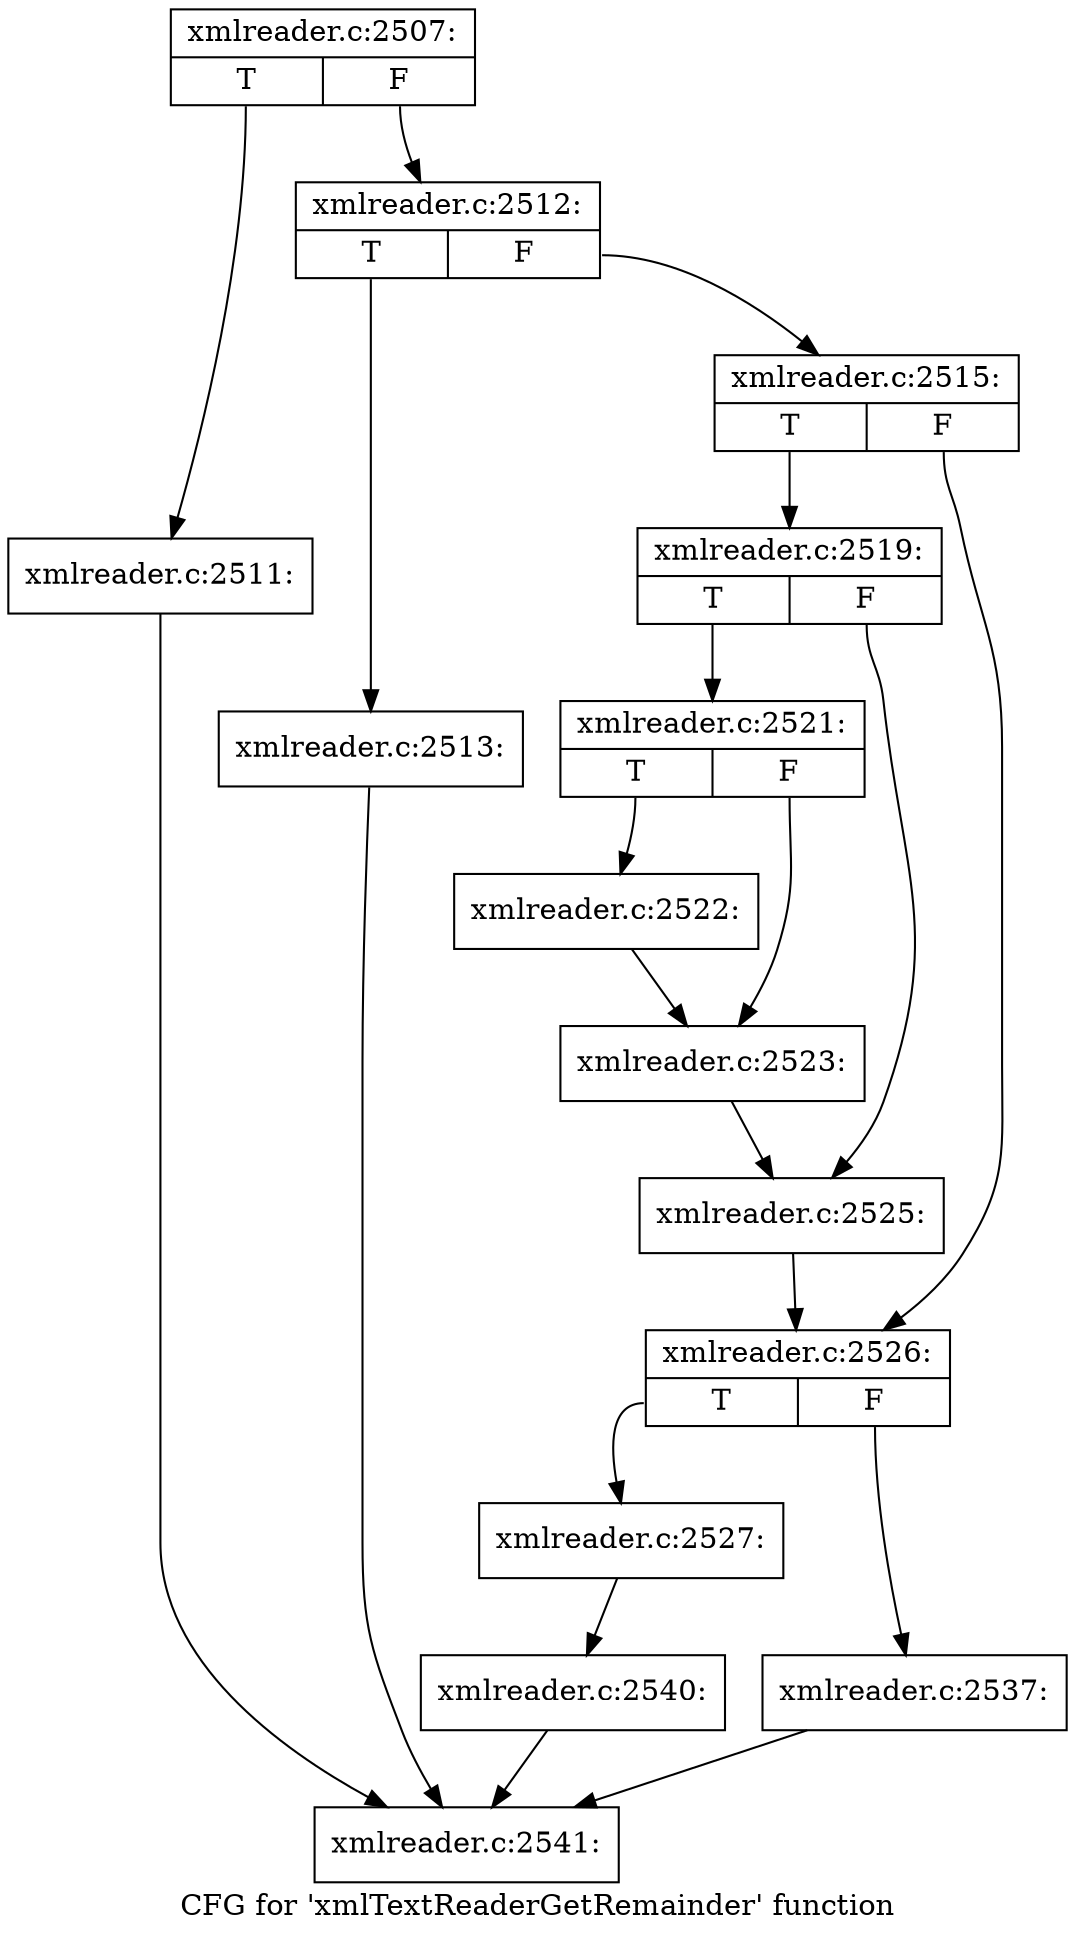 digraph "CFG for 'xmlTextReaderGetRemainder' function" {
	label="CFG for 'xmlTextReaderGetRemainder' function";

	Node0x46e2450 [shape=record,label="{xmlreader.c:2507:|{<s0>T|<s1>F}}"];
	Node0x46e2450:s0 -> Node0x46e3240;
	Node0x46e2450:s1 -> Node0x46e3290;
	Node0x46e3240 [shape=record,label="{xmlreader.c:2511:}"];
	Node0x46e3240 -> Node0x47507c0;
	Node0x46e3290 [shape=record,label="{xmlreader.c:2512:|{<s0>T|<s1>F}}"];
	Node0x46e3290:s0 -> Node0x4750ce0;
	Node0x46e3290:s1 -> Node0x4750d30;
	Node0x4750ce0 [shape=record,label="{xmlreader.c:2513:}"];
	Node0x4750ce0 -> Node0x47507c0;
	Node0x4750d30 [shape=record,label="{xmlreader.c:2515:|{<s0>T|<s1>F}}"];
	Node0x4750d30:s0 -> Node0x4762050;
	Node0x4750d30:s1 -> Node0x47620a0;
	Node0x4762050 [shape=record,label="{xmlreader.c:2519:|{<s0>T|<s1>F}}"];
	Node0x4762050:s0 -> Node0x47627b0;
	Node0x4762050:s1 -> Node0x4762800;
	Node0x47627b0 [shape=record,label="{xmlreader.c:2521:|{<s0>T|<s1>F}}"];
	Node0x47627b0:s0 -> Node0x4762e20;
	Node0x47627b0:s1 -> Node0x4762e70;
	Node0x4762e20 [shape=record,label="{xmlreader.c:2522:}"];
	Node0x4762e20 -> Node0x4762e70;
	Node0x4762e70 [shape=record,label="{xmlreader.c:2523:}"];
	Node0x4762e70 -> Node0x4762800;
	Node0x4762800 [shape=record,label="{xmlreader.c:2525:}"];
	Node0x4762800 -> Node0x47620a0;
	Node0x47620a0 [shape=record,label="{xmlreader.c:2526:|{<s0>T|<s1>F}}"];
	Node0x47620a0:s0 -> Node0x4763c60;
	Node0x47620a0:s1 -> Node0x4763d00;
	Node0x4763c60 [shape=record,label="{xmlreader.c:2527:}"];
	Node0x4763c60 -> Node0x4763cb0;
	Node0x4763d00 [shape=record,label="{xmlreader.c:2537:}"];
	Node0x4763d00 -> Node0x47507c0;
	Node0x4763cb0 [shape=record,label="{xmlreader.c:2540:}"];
	Node0x4763cb0 -> Node0x47507c0;
	Node0x47507c0 [shape=record,label="{xmlreader.c:2541:}"];
}
